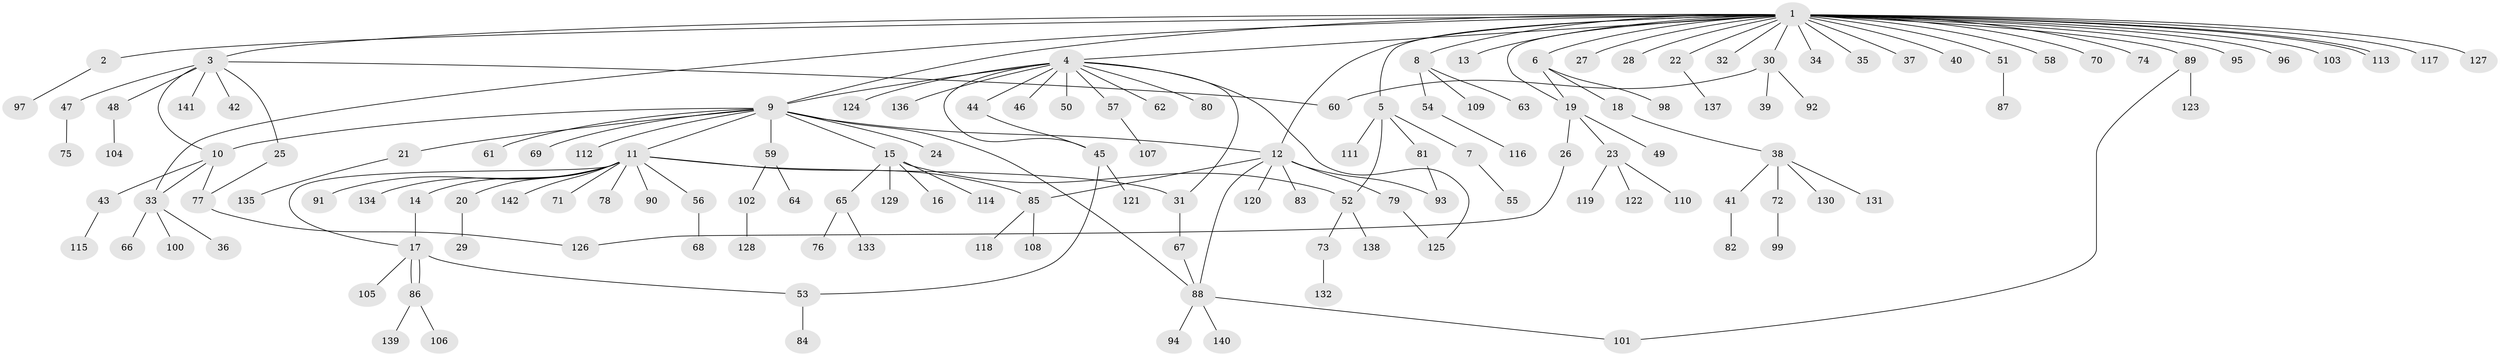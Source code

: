 // coarse degree distribution, {31: 0.017857142857142856, 2: 0.14285714285714285, 5: 0.03571428571428571, 12: 0.017857142857142856, 3: 0.03571428571428571, 1: 0.6785714285714286, 11: 0.017857142857142856, 4: 0.05357142857142857}
// Generated by graph-tools (version 1.1) at 2025/17/03/04/25 18:17:58]
// undirected, 142 vertices, 162 edges
graph export_dot {
graph [start="1"]
  node [color=gray90,style=filled];
  1;
  2;
  3;
  4;
  5;
  6;
  7;
  8;
  9;
  10;
  11;
  12;
  13;
  14;
  15;
  16;
  17;
  18;
  19;
  20;
  21;
  22;
  23;
  24;
  25;
  26;
  27;
  28;
  29;
  30;
  31;
  32;
  33;
  34;
  35;
  36;
  37;
  38;
  39;
  40;
  41;
  42;
  43;
  44;
  45;
  46;
  47;
  48;
  49;
  50;
  51;
  52;
  53;
  54;
  55;
  56;
  57;
  58;
  59;
  60;
  61;
  62;
  63;
  64;
  65;
  66;
  67;
  68;
  69;
  70;
  71;
  72;
  73;
  74;
  75;
  76;
  77;
  78;
  79;
  80;
  81;
  82;
  83;
  84;
  85;
  86;
  87;
  88;
  89;
  90;
  91;
  92;
  93;
  94;
  95;
  96;
  97;
  98;
  99;
  100;
  101;
  102;
  103;
  104;
  105;
  106;
  107;
  108;
  109;
  110;
  111;
  112;
  113;
  114;
  115;
  116;
  117;
  118;
  119;
  120;
  121;
  122;
  123;
  124;
  125;
  126;
  127;
  128;
  129;
  130;
  131;
  132;
  133;
  134;
  135;
  136;
  137;
  138;
  139;
  140;
  141;
  142;
  1 -- 2;
  1 -- 3;
  1 -- 4;
  1 -- 5;
  1 -- 6;
  1 -- 8;
  1 -- 9;
  1 -- 12;
  1 -- 13;
  1 -- 19;
  1 -- 22;
  1 -- 27;
  1 -- 28;
  1 -- 30;
  1 -- 32;
  1 -- 33;
  1 -- 34;
  1 -- 35;
  1 -- 37;
  1 -- 40;
  1 -- 51;
  1 -- 58;
  1 -- 70;
  1 -- 74;
  1 -- 89;
  1 -- 95;
  1 -- 96;
  1 -- 103;
  1 -- 113;
  1 -- 113;
  1 -- 117;
  1 -- 127;
  2 -- 97;
  3 -- 10;
  3 -- 25;
  3 -- 42;
  3 -- 47;
  3 -- 48;
  3 -- 60;
  3 -- 141;
  4 -- 9;
  4 -- 31;
  4 -- 44;
  4 -- 45;
  4 -- 46;
  4 -- 50;
  4 -- 57;
  4 -- 62;
  4 -- 80;
  4 -- 124;
  4 -- 125;
  4 -- 136;
  5 -- 7;
  5 -- 52;
  5 -- 81;
  5 -- 111;
  6 -- 18;
  6 -- 19;
  6 -- 98;
  7 -- 55;
  8 -- 54;
  8 -- 63;
  8 -- 109;
  9 -- 10;
  9 -- 11;
  9 -- 12;
  9 -- 15;
  9 -- 21;
  9 -- 24;
  9 -- 59;
  9 -- 61;
  9 -- 69;
  9 -- 88;
  9 -- 112;
  10 -- 33;
  10 -- 43;
  10 -- 77;
  11 -- 14;
  11 -- 17;
  11 -- 20;
  11 -- 31;
  11 -- 56;
  11 -- 71;
  11 -- 78;
  11 -- 85;
  11 -- 90;
  11 -- 91;
  11 -- 134;
  11 -- 142;
  12 -- 79;
  12 -- 83;
  12 -- 85;
  12 -- 88;
  12 -- 93;
  12 -- 120;
  14 -- 17;
  15 -- 16;
  15 -- 52;
  15 -- 65;
  15 -- 114;
  15 -- 129;
  17 -- 53;
  17 -- 86;
  17 -- 86;
  17 -- 105;
  18 -- 38;
  19 -- 23;
  19 -- 26;
  19 -- 49;
  20 -- 29;
  21 -- 135;
  22 -- 137;
  23 -- 110;
  23 -- 119;
  23 -- 122;
  25 -- 77;
  26 -- 126;
  30 -- 39;
  30 -- 60;
  30 -- 92;
  31 -- 67;
  33 -- 36;
  33 -- 66;
  33 -- 100;
  38 -- 41;
  38 -- 72;
  38 -- 130;
  38 -- 131;
  41 -- 82;
  43 -- 115;
  44 -- 45;
  45 -- 53;
  45 -- 121;
  47 -- 75;
  48 -- 104;
  51 -- 87;
  52 -- 73;
  52 -- 138;
  53 -- 84;
  54 -- 116;
  56 -- 68;
  57 -- 107;
  59 -- 64;
  59 -- 102;
  65 -- 76;
  65 -- 133;
  67 -- 88;
  72 -- 99;
  73 -- 132;
  77 -- 126;
  79 -- 125;
  81 -- 93;
  85 -- 108;
  85 -- 118;
  86 -- 106;
  86 -- 139;
  88 -- 94;
  88 -- 101;
  88 -- 140;
  89 -- 101;
  89 -- 123;
  102 -- 128;
}
